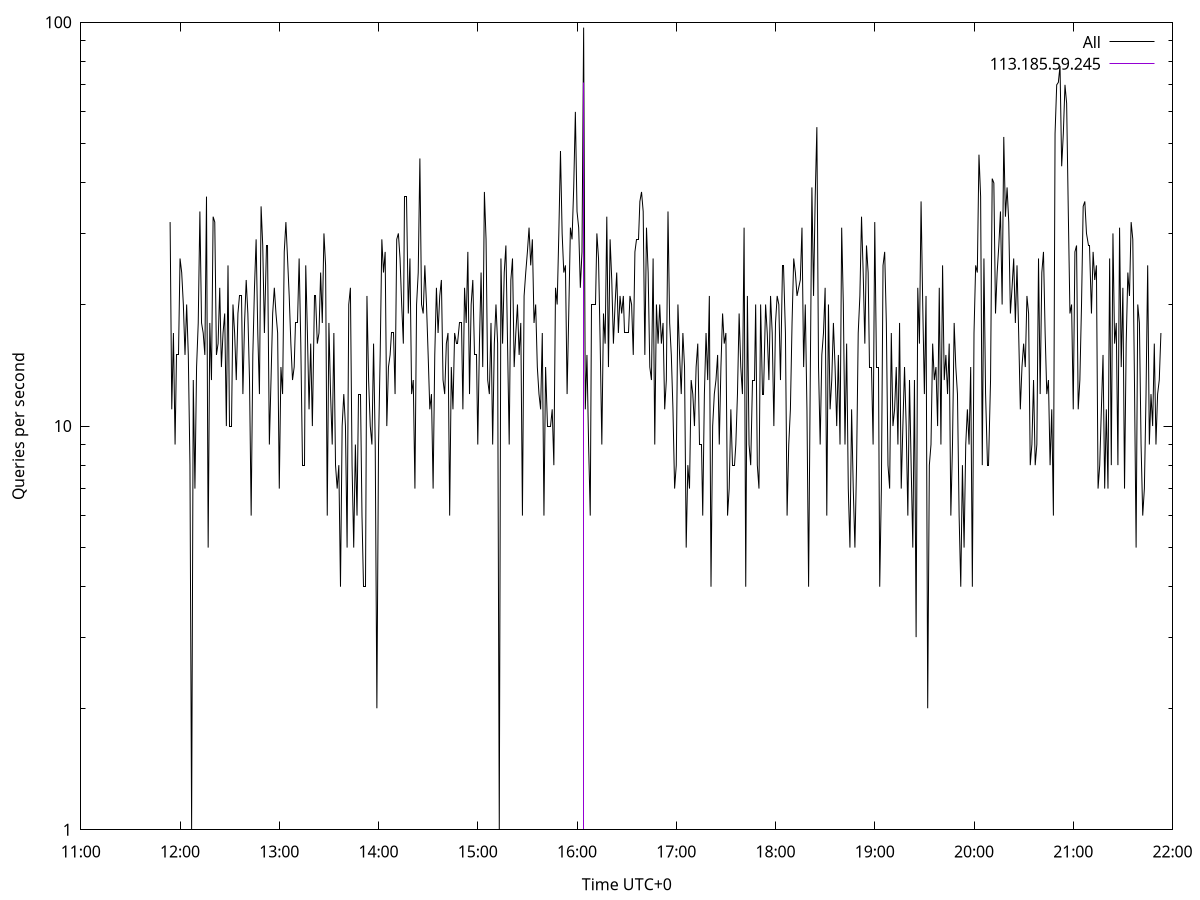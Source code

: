 set terminal pngcairo size 1024,768
set output 'Sun Jan  7 00:11:54 2024.png'
set ylabel 'Queries per second'
set xlabel 'Time UTC+0'
set xdata time
set timefmt "%s"
set log y
plot \
'-' using 1:2 linecolor 0 linetype 2 with lines title 'All', \
'-' using 1:2 linecolor 1 linetype 3 with impulses title "113.185.59.245"
1704561114 32
1704561115 11
1704561116 17
1704561117 9
1704561118 15
1704561119 15
1704561120 26
1704561121 24
1704561122 20
1704561123 15
1704561124 20
1704561125 15
1704561126 8
1704561127 1
1704561128 13
1704561129 7
1704561130 14
1704561131 18
1704561132 34
1704561133 18
1704561134 17
1704561135 15
1704561136 37
1704561137 5
1704561138 18
1704561139 13
1704561140 33
1704561141 32
1704561142 15
1704561143 16
1704561144 22
1704561145 14
1704561146 17
1704561147 19
1704561148 10
1704561149 25
1704561150 10
1704561151 10
1704561152 20
1704561153 17
1704561154 13
1704561155 19
1704561156 21
1704561157 21
1704561158 12
1704561159 18
1704561160 23
1704561161 19
1704561162 13
1704561163 6
1704561164 15
1704561165 22
1704561166 29
1704561167 17
1704561168 12
1704561169 35
1704561170 28
1704561171 17
1704561172 28
1704561173 28
1704561174 9
1704561175 13
1704561176 19
1704561177 22
1704561178 19
1704561179 17
1704561180 7
1704561181 14
1704561182 12
1704561183 27
1704561184 32
1704561185 26
1704561186 21
1704561187 16
1704561188 13
1704561189 14
1704561190 18
1704561191 18
1704561192 26
1704561193 16
1704561194 8
1704561195 8
1704561196 25
1704561197 17
1704561198 11
1704561199 16
1704561200 10
1704561201 21
1704561202 21
1704561203 16
1704561204 17
1704561205 24
1704561206 18
1704561207 30
1704561208 25
1704561209 6
1704561210 18
1704561211 12
1704561212 9
1704561213 17
1704561214 8
1704561215 7
1704561216 8
1704561217 4
1704561218 10
1704561219 12
1704561220 10
1704561221 5
1704561222 20
1704561223 22
1704561224 8
1704561225 5
1704561226 9
1704561227 6
1704561228 12
1704561229 12
1704561230 6
1704561231 4
1704561232 4
1704561233 21
1704561234 13
1704561235 10
1704561236 9
1704561237 16
1704561238 9
1704561239 2
1704561240 9
1704561241 15
1704561242 29
1704561243 24
1704561244 27
1704561245 10
1704561246 14
1704561247 15
1704561248 17
1704561249 17
1704561250 12
1704561251 29
1704561252 30
1704561253 26
1704561254 20
1704561255 16
1704561256 37
1704561257 37
1704561258 19
1704561259 26
1704561260 12
1704561261 13
1704561262 7
1704561263 20
1704561264 24
1704561265 46
1704561266 20
1704561267 19
1704561268 25
1704561269 20
1704561270 15
1704561271 11
1704561272 12
1704561273 7
1704561274 15
1704561275 22
1704561276 17
1704561277 21
1704561278 23
1704561279 13
1704561280 12
1704561281 16
1704561282 17
1704561283 6
1704561284 14
1704561285 11
1704561286 17
1704561287 16
1704561288 16
1704561289 18
1704561290 18
1704561291 11
1704561292 22
1704561293 18
1704561294 27
1704561295 12
1704561296 20
1704561297 23
1704561298 15
1704561299 15
1704561300 9
1704561301 16
1704561302 24
1704561303 14
1704561304 38
1704561305 29
1704561306 13
1704561307 12
1704561308 18
1704561309 9
1704561310 16
1704561311 20
1704561312 16
1704561313 1
1704561314 26
1704561315 16
1704561316 24
1704561317 28
1704561318 16
1704561319 9
1704561320 23
1704561321 26
1704561322 14
1704561323 17
1704561324 20
1704561325 15
1704561326 18
1704561327 6
1704561328 21
1704561329 24
1704561330 27
1704561331 31
1704561332 25
1704561333 29
1704561334 18
1704561335 20
1704561336 14
1704561337 12
1704561338 11
1704561339 17
1704561340 6
1704561341 14
1704561342 10
1704561343 10
1704561344 10
1704561345 11
1704561346 8
1704561347 22
1704561348 20
1704561349 30
1704561350 48
1704561351 30
1704561352 24
1704561353 25
1704561354 12
1704561355 19
1704561356 31
1704561357 29
1704561358 39
1704561359 60
1704561360 34
1704561361 31
1704561362 22
1704561363 27
1704561364 97
1704561365 11
1704561366 15
1704561367 9
1704561368 6
1704561369 20
1704561370 20
1704561371 20
1704561372 30
1704561373 26
1704561374 16
1704561375 9
1704561376 19
1704561377 16
1704561378 33
1704561379 14
1704561380 29
1704561381 23
1704561382 16
1704561383 20
1704561384 24
1704561385 17
1704561386 21
1704561387 19
1704561388 21
1704561389 17
1704561390 17
1704561391 17
1704561392 21
1704561393 20
1704561394 15
1704561395 27
1704561396 29
1704561397 29
1704561398 36
1704561399 38
1704561400 34
1704561401 15
1704561402 31
1704561403 24
1704561404 14
1704561405 13
1704561406 26
1704561407 9
1704561408 20
1704561409 16
1704561410 20
1704561411 16
1704561412 18
1704561413 11
1704561414 13
1704561415 34
1704561416 18
1704561417 15
1704561418 11
1704561419 7
1704561420 8
1704561421 20
1704561422 15
1704561423 12
1704561424 17
1704561425 14
1704561426 5
1704561427 8
1704561428 7
1704561429 13
1704561430 12
1704561431 10
1704561432 14
1704561433 16
1704561434 9
1704561435 9
1704561436 6
1704561437 12
1704561438 17
1704561439 13
1704561440 21
1704561441 4
1704561442 10
1704561443 12
1704561444 13
1704561445 15
1704561446 9
1704561447 14
1704561448 19
1704561449 16
1704561450 17
1704561451 6
1704561452 7
1704561453 11
1704561454 8
1704561455 8
1704561456 9
1704561457 12
1704561458 19
1704561459 14
1704561460 12
1704561461 31
1704561462 4
1704561463 21
1704561464 9
1704561465 8
1704561466 13
1704561467 13
1704561468 20
1704561469 8
1704561470 7
1704561471 20
1704561472 12
1704561473 12
1704561474 20
1704561475 17
1704561476 13
1704561477 21
1704561478 17
1704561479 10
1704561480 18
1704561481 21
1704561482 20
1704561483 13
1704561484 25
1704561485 25
1704561486 17
1704561487 6
1704561488 9
1704561489 11
1704561490 18
1704561491 26
1704561492 24
1704561493 21
1704561494 22
1704561495 23
1704561496 31
1704561497 14
1704561498 20
1704561499 11
1704561500 4
1704561501 13
1704561502 39
1704561503 21
1704561504 37
1704561505 55
1704561506 14
1704561507 9
1704561508 15
1704561509 17
1704561510 22
1704561511 6
1704561512 20
1704561513 11
1704561514 13
1704561515 18
1704561516 14
1704561517 10
1704561518 15
1704561519 9
1704561520 31
1704561521 20
1704561522 9
1704561523 16
1704561524 7
1704561525 5
1704561526 11
1704561527 7
1704561528 5
1704561529 8
1704561530 17
1704561531 21
1704561532 33
1704561533 24
1704561534 16
1704561535 28
1704561536 24
1704561537 14
1704561538 14
1704561539 9
1704561540 32
1704561541 14
1704561542 14
1704561543 4
1704561544 7
1704561545 25
1704561546 27
1704561547 18
1704561548 8
1704561549 7
1704561550 17
1704561551 10
1704561552 11
1704561553 14
1704561554 9
1704561555 18
1704561556 7
1704561557 10
1704561558 14
1704561559 10
1704561560 6
1704561561 13
1704561562 8
1704561563 5
1704561564 13
1704561565 3
1704561566 22
1704561567 16
1704561568 36
1704561569 20
1704561570 12
1704561571 21
1704561572 2
1704561573 8
1704561574 9
1704561575 16
1704561576 13
1704561577 14
1704561578 10
1704561579 22
1704561580 9
1704561581 25
1704561582 13
1704561583 15
1704561584 12
1704561585 16
1704561586 6
1704561587 9
1704561588 18
1704561589 14
1704561590 12
1704561591 6
1704561592 4
1704561593 8
1704561594 5
1704561595 9
1704561596 11
1704561597 9
1704561598 14
1704561599 4
1704561600 17
1704561601 25
1704561602 24
1704561603 47
1704561604 37
1704561605 8
1704561606 26
1704561607 12
1704561608 8
1704561609 8
1704561610 13
1704561611 41
1704561612 40
1704561613 19
1704561614 24
1704561615 28
1704561616 34
1704561617 20
1704561618 52
1704561619 33
1704561620 39
1704561621 32
1704561622 19
1704561623 22
1704561624 26
1704561625 18
1704561626 25
1704561627 17
1704561628 11
1704561629 14
1704561630 16
1704561631 14
1704561632 21
1704561633 19
1704561634 8
1704561635 9
1704561636 13
1704561637 8
1704561638 9
1704561639 26
1704561640 12
1704561641 24
1704561642 27
1704561643 17
1704561644 12
1704561645 13
1704561646 8
1704561647 11
1704561648 6
1704561649 53
1704561650 70
1704561651 71
1704561652 78
1704561653 44
1704561654 53
1704561655 70
1704561656 63
1704561657 34
1704561658 19
1704561659 20
1704561660 11
1704561661 27
1704561662 28
1704561663 11
1704561664 13
1704561665 20
1704561666 35
1704561667 36
1704561668 30
1704561669 28
1704561670 28
1704561671 19
1704561672 27
1704561673 23
1704561674 25
1704561675 7
1704561676 8
1704561677 11
1704561678 15
1704561679 7
1704561680 11
1704561681 7
1704561682 26
1704561683 8
1704561684 30
1704561685 16
1704561686 18
1704561687 8
1704561688 31
1704561689 14
1704561690 22
1704561691 7
1704561692 16
1704561693 24
1704561694 21
1704561695 32
1704561696 29
1704561697 13
1704561698 5
1704561699 20
1704561700 18
1704561701 9
1704561702 6
1704561703 7
1704561704 12
1704561705 25
1704561706 9
1704561707 12
1704561708 10
1704561709 16
1704561710 9
1704561711 12
1704561712 13
1704561713 17

e
1704561347 1
1704561364 71
1704561641 1

e
